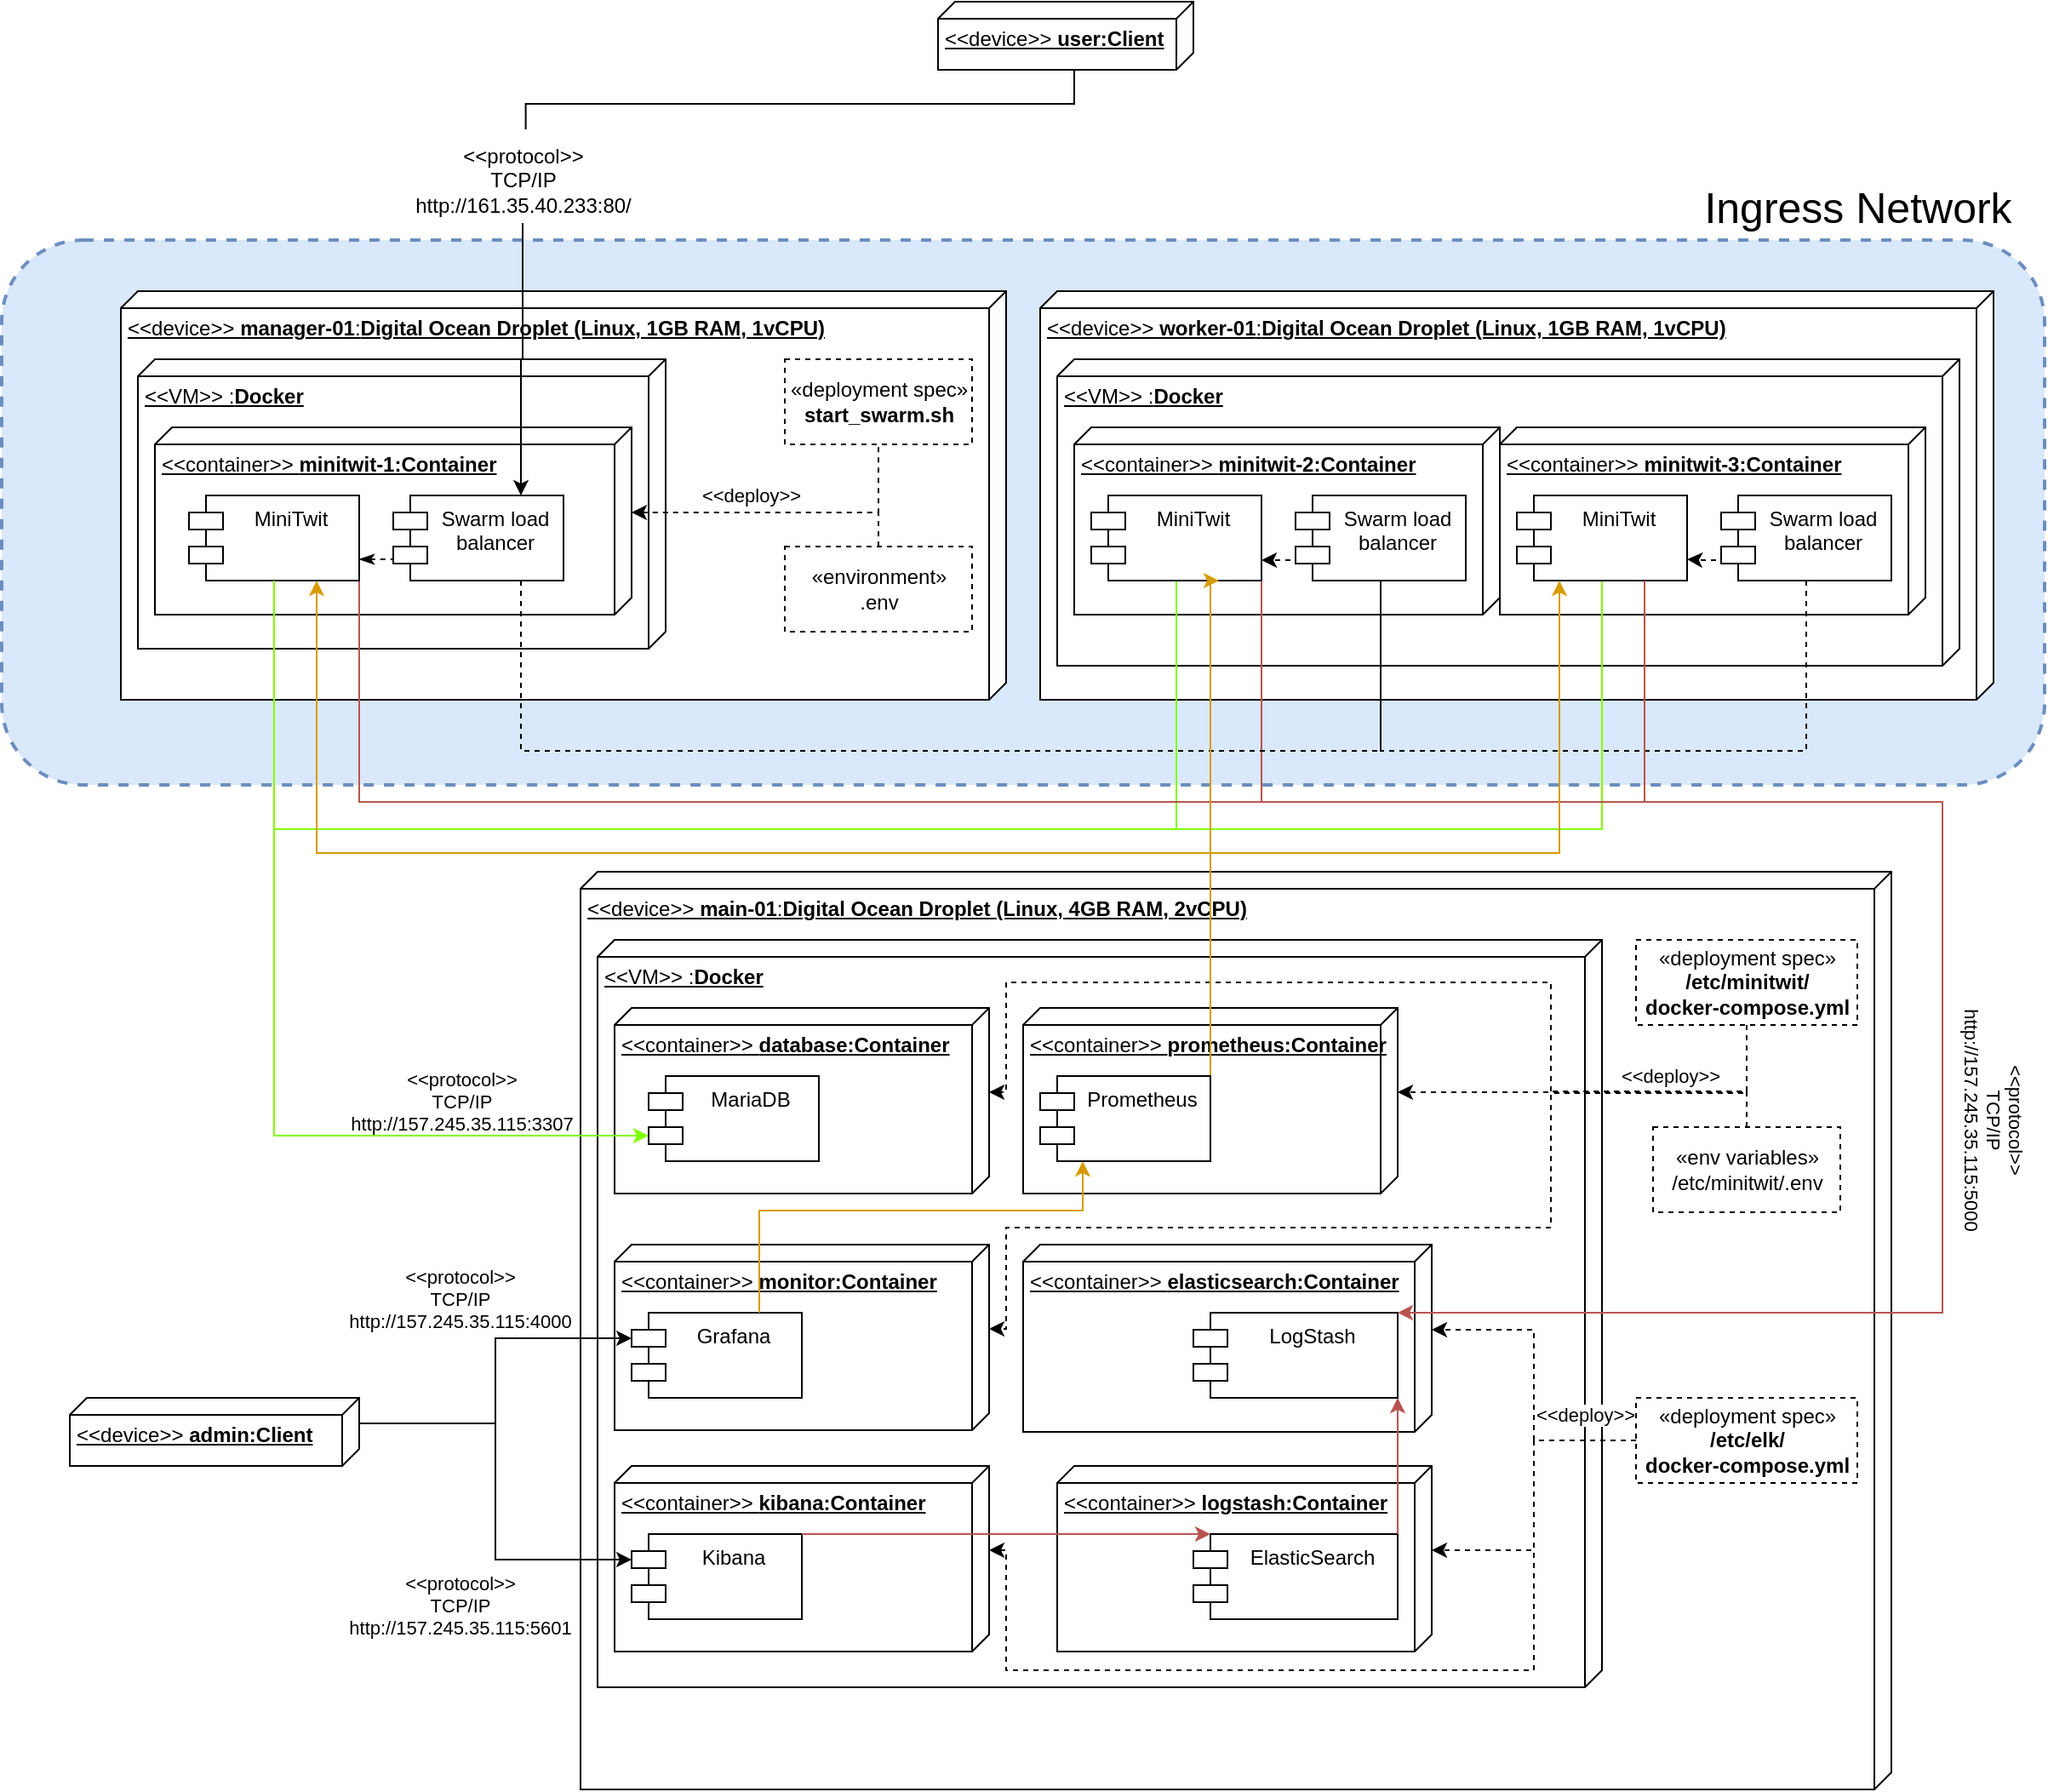 <mxfile version="13.0.7" type="device"><diagram id="WhboMrWUz8AwP-lAez6b" name="Page-1"><mxGraphModel dx="2013" dy="741" grid="1" gridSize="10" guides="1" tooltips="1" connect="1" arrows="1" fold="1" page="1" pageScale="1" pageWidth="827" pageHeight="1169" math="0" shadow="0"><root><mxCell id="0"/><mxCell id="1" parent="0"/><mxCell id="cfs1zRh17hnQJ8CCChb7-19" value="" style="rounded=1;whiteSpace=wrap;html=1;fillColor=#dae8fc;dashed=1;strokeWidth=2;strokeColor=#6c8ebf;" vertex="1" parent="1"><mxGeometry x="-710" y="270" width="1200" height="320" as="geometry"/></mxCell><mxCell id="cfs1zRh17hnQJ8CCChb7-3" value="&amp;lt;&amp;lt;device&amp;gt;&amp;gt;&amp;nbsp;&lt;b&gt;worker-01&lt;/b&gt;:&lt;b&gt;Digital Ocean Droplet (Linux, 1GB RAM, 1vCPU)&lt;/b&gt;" style="verticalAlign=top;align=left;spacingTop=8;spacingLeft=2;spacingRight=12;shape=cube;size=10;direction=south;fontStyle=4;html=1;" vertex="1" parent="1"><mxGeometry x="-100" y="300" width="560" height="240" as="geometry"/></mxCell><mxCell id="cfs1zRh17hnQJ8CCChb7-7" value="&amp;lt;&amp;lt;VM&amp;gt;&amp;gt; :&lt;b&gt;Docker&lt;/b&gt;" style="verticalAlign=top;align=left;spacingTop=8;spacingLeft=2;spacingRight=12;shape=cube;size=10;direction=south;fontStyle=4;html=1;" vertex="1" parent="1"><mxGeometry x="-90" y="340" width="530" height="180" as="geometry"/></mxCell><mxCell id="cfs1zRh17hnQJ8CCChb7-26" style="edgeStyle=orthogonalEdgeStyle;rounded=0;orthogonalLoop=1;jettySize=auto;html=1;exitX=0;exitY=0;exitDx=40;exitDy=70;exitPerimeter=0;entryX=0.513;entryY=-0.1;entryDx=0;entryDy=0;entryPerimeter=0;endArrow=none;endFill=0;strokeWidth=1;" edge="1" parent="1" source="cfs1zRh17hnQJ8CCChb7-1" target="cfs1zRh17hnQJ8CCChb7-25"><mxGeometry relative="1" as="geometry"/></mxCell><mxCell id="cfs1zRh17hnQJ8CCChb7-1" value="&amp;lt;&amp;lt;device&amp;gt;&amp;gt; &lt;b&gt;user:Client&lt;/b&gt;" style="verticalAlign=top;align=left;spacingTop=8;spacingLeft=2;spacingRight=12;shape=cube;size=10;direction=south;fontStyle=4;html=1;" vertex="1" parent="1"><mxGeometry x="-160" y="130" width="150" height="40" as="geometry"/></mxCell><mxCell id="cfs1zRh17hnQJ8CCChb7-5" value="&amp;lt;&amp;lt;container&amp;gt;&amp;gt; &lt;b&gt;minitwit-2:Container&lt;/b&gt;" style="verticalAlign=top;align=left;spacingTop=8;spacingLeft=2;spacingRight=12;shape=cube;size=10;direction=south;fontStyle=4;html=1;" vertex="1" parent="1"><mxGeometry x="-80" y="380" width="250" height="110" as="geometry"/></mxCell><mxCell id="cfs1zRh17hnQJ8CCChb7-6" value="&amp;lt;&amp;lt;container&amp;gt;&amp;gt; &lt;b&gt;minitwit-3:Container&lt;/b&gt;" style="verticalAlign=top;align=left;spacingTop=8;spacingLeft=2;spacingRight=12;shape=cube;size=10;direction=south;fontStyle=4;html=1;" vertex="1" parent="1"><mxGeometry x="170" y="380" width="250" height="110" as="geometry"/></mxCell><mxCell id="cfs1zRh17hnQJ8CCChb7-71" style="edgeStyle=orthogonalEdgeStyle;rounded=0;orthogonalLoop=1;jettySize=auto;html=1;exitX=0.5;exitY=1;exitDx=0;exitDy=0;entryX=0;entryY=0;entryDx=0;entryDy=35;entryPerimeter=0;startArrow=none;startFill=0;endArrow=classic;endFill=1;strokeColor=#80FF00;strokeWidth=1;" edge="1" parent="1" source="cfs1zRh17hnQJ8CCChb7-8" target="cfs1zRh17hnQJ8CCChb7-44"><mxGeometry relative="1" as="geometry"><Array as="points"><mxPoint x="-20" y="616"/><mxPoint x="-550" y="616"/><mxPoint x="-550" y="796"/></Array></mxGeometry></mxCell><mxCell id="cfs1zRh17hnQJ8CCChb7-83" style="edgeStyle=orthogonalEdgeStyle;rounded=0;orthogonalLoop=1;jettySize=auto;html=1;exitX=1;exitY=1;exitDx=0;exitDy=0;entryX=1;entryY=0;entryDx=0;entryDy=0;startArrow=none;startFill=0;endArrow=classic;endFill=1;strokeColor=#b85450;strokeWidth=1;fillColor=#f8cecc;" edge="1" parent="1" source="cfs1zRh17hnQJ8CCChb7-8" target="cfs1zRh17hnQJ8CCChb7-59"><mxGeometry relative="1" as="geometry"><Array as="points"><mxPoint x="30" y="600"/><mxPoint x="430" y="600"/><mxPoint x="430" y="900"/></Array></mxGeometry></mxCell><mxCell id="cfs1zRh17hnQJ8CCChb7-8" value="MiniTwit" style="shape=module;align=left;spacingLeft=20;align=center;verticalAlign=top;" vertex="1" parent="1"><mxGeometry x="-70" y="420" width="100" height="50" as="geometry"/></mxCell><mxCell id="cfs1zRh17hnQJ8CCChb7-72" style="edgeStyle=orthogonalEdgeStyle;rounded=0;orthogonalLoop=1;jettySize=auto;html=1;exitX=0.5;exitY=1;exitDx=0;exitDy=0;entryX=0;entryY=0;entryDx=0;entryDy=35;entryPerimeter=0;startArrow=none;startFill=0;endArrow=classic;endFill=1;strokeColor=#80FF00;strokeWidth=1;" edge="1" parent="1" source="cfs1zRh17hnQJ8CCChb7-9" target="cfs1zRh17hnQJ8CCChb7-44"><mxGeometry relative="1" as="geometry"><Array as="points"><mxPoint x="230" y="616"/><mxPoint x="-550" y="616"/><mxPoint x="-550" y="796"/></Array></mxGeometry></mxCell><mxCell id="cfs1zRh17hnQJ8CCChb7-9" value="MiniTwit" style="shape=module;align=left;spacingLeft=20;align=center;verticalAlign=top;" vertex="1" parent="1"><mxGeometry x="180" y="420" width="100" height="50" as="geometry"/></mxCell><mxCell id="cfs1zRh17hnQJ8CCChb7-10" value="&amp;lt;&amp;lt;device&amp;gt;&amp;gt; &lt;b&gt;manager-01&lt;/b&gt;:&lt;b&gt;Digital Ocean Droplet (Linux, 1GB RAM, 1vCPU)&lt;/b&gt;" style="verticalAlign=top;align=left;spacingTop=8;spacingLeft=2;spacingRight=12;shape=cube;size=10;direction=south;fontStyle=4;html=1;" vertex="1" parent="1"><mxGeometry x="-640" y="300" width="520" height="240" as="geometry"/></mxCell><mxCell id="cfs1zRh17hnQJ8CCChb7-11" value="&amp;lt;&amp;lt;VM&amp;gt;&amp;gt; :&lt;b&gt;Docker&lt;/b&gt;" style="verticalAlign=top;align=left;spacingTop=8;spacingLeft=2;spacingRight=12;shape=cube;size=10;direction=south;fontStyle=4;html=1;" vertex="1" parent="1"><mxGeometry x="-630" y="340" width="310" height="170" as="geometry"/></mxCell><mxCell id="cfs1zRh17hnQJ8CCChb7-35" style="edgeStyle=orthogonalEdgeStyle;rounded=0;orthogonalLoop=1;jettySize=auto;html=1;exitX=0;exitY=0;exitDx=50;exitDy=0;exitPerimeter=0;entryX=0.5;entryY=1;entryDx=0;entryDy=0;dashed=1;startArrow=classic;startFill=1;endArrow=none;endFill=0;strokeWidth=1;" edge="1" parent="1" source="cfs1zRh17hnQJ8CCChb7-12" target="cfs1zRh17hnQJ8CCChb7-32"><mxGeometry relative="1" as="geometry"/></mxCell><mxCell id="cfs1zRh17hnQJ8CCChb7-37" value="&amp;lt;&amp;lt;deploy&amp;gt;&amp;gt;" style="edgeLabel;html=1;align=center;verticalAlign=middle;resizable=0;points=[];" vertex="1" connectable="0" parent="cfs1zRh17hnQJ8CCChb7-35"><mxGeometry x="-0.243" y="1" relative="1" as="geometry"><mxPoint y="-9" as="offset"/></mxGeometry></mxCell><mxCell id="cfs1zRh17hnQJ8CCChb7-12" value="&amp;lt;&amp;lt;container&amp;gt;&amp;gt; &lt;b&gt;minitwit-1:Container&lt;/b&gt;" style="verticalAlign=top;align=left;spacingTop=8;spacingLeft=2;spacingRight=12;shape=cube;size=10;direction=south;fontStyle=4;html=1;" vertex="1" parent="1"><mxGeometry x="-620" y="380" width="280" height="110" as="geometry"/></mxCell><mxCell id="cfs1zRh17hnQJ8CCChb7-28" style="edgeStyle=orthogonalEdgeStyle;rounded=0;orthogonalLoop=1;jettySize=auto;html=1;exitX=1;exitY=0.75;exitDx=0;exitDy=0;entryX=0;entryY=0;entryDx=0;entryDy=35;entryPerimeter=0;dashed=1;endArrow=none;endFill=0;strokeWidth=1;startArrow=classicThin;startFill=1;" edge="1" parent="1" source="cfs1zRh17hnQJ8CCChb7-14" target="cfs1zRh17hnQJ8CCChb7-18"><mxGeometry relative="1" as="geometry"/></mxCell><mxCell id="cfs1zRh17hnQJ8CCChb7-84" style="edgeStyle=orthogonalEdgeStyle;rounded=0;orthogonalLoop=1;jettySize=auto;html=1;exitX=1;exitY=1;exitDx=0;exitDy=0;entryX=1;entryY=0;entryDx=0;entryDy=0;startArrow=none;startFill=0;endArrow=classic;endFill=1;strokeColor=#b85450;strokeWidth=1;fillColor=#f8cecc;" edge="1" parent="1" source="cfs1zRh17hnQJ8CCChb7-14" target="cfs1zRh17hnQJ8CCChb7-59"><mxGeometry relative="1" as="geometry"><Array as="points"><mxPoint x="-500" y="600"/><mxPoint x="430" y="600"/><mxPoint x="430" y="900"/></Array></mxGeometry></mxCell><mxCell id="cfs1zRh17hnQJ8CCChb7-14" value="MiniTwit" style="shape=module;align=left;spacingLeft=20;align=center;verticalAlign=top;" vertex="1" parent="1"><mxGeometry x="-600" y="420" width="100" height="50" as="geometry"/></mxCell><mxCell id="cfs1zRh17hnQJ8CCChb7-23" style="edgeStyle=orthogonalEdgeStyle;rounded=0;orthogonalLoop=1;jettySize=auto;html=1;exitX=0.75;exitY=1;exitDx=0;exitDy=0;entryX=0.5;entryY=1;entryDx=0;entryDy=0;dashed=1;strokeWidth=1;endArrow=none;endFill=0;" edge="1" parent="1" source="cfs1zRh17hnQJ8CCChb7-18" target="cfs1zRh17hnQJ8CCChb7-21"><mxGeometry relative="1" as="geometry"><Array as="points"><mxPoint x="-405" y="570"/><mxPoint x="100" y="570"/></Array></mxGeometry></mxCell><mxCell id="cfs1zRh17hnQJ8CCChb7-18" value="Swarm load&#10;balancer" style="shape=module;align=left;spacingLeft=20;align=center;verticalAlign=top;" vertex="1" parent="1"><mxGeometry x="-480" y="420" width="100" height="50" as="geometry"/></mxCell><mxCell id="cfs1zRh17hnQJ8CCChb7-20" value="&lt;font style=&quot;font-size: 25px&quot;&gt;Ingress Network&lt;/font&gt;" style="text;html=1;align=center;verticalAlign=middle;resizable=0;points=[];autosize=1;" vertex="1" parent="1"><mxGeometry x="280" y="240" width="200" height="20" as="geometry"/></mxCell><mxCell id="cfs1zRh17hnQJ8CCChb7-29" style="edgeStyle=orthogonalEdgeStyle;rounded=0;orthogonalLoop=1;jettySize=auto;html=1;exitX=0;exitY=0;exitDx=0;exitDy=35;exitPerimeter=0;dashed=1;startArrow=none;startFill=0;endArrow=classic;endFill=1;strokeWidth=1;" edge="1" parent="1" source="cfs1zRh17hnQJ8CCChb7-21"><mxGeometry relative="1" as="geometry"><mxPoint x="30" y="458" as="targetPoint"/><Array as="points"><mxPoint x="50" y="458"/></Array></mxGeometry></mxCell><mxCell id="cfs1zRh17hnQJ8CCChb7-21" value="Swarm load&#10;balancer" style="shape=module;align=left;spacingLeft=20;align=center;verticalAlign=top;" vertex="1" parent="1"><mxGeometry x="50" y="420" width="100" height="50" as="geometry"/></mxCell><mxCell id="cfs1zRh17hnQJ8CCChb7-24" style="edgeStyle=orthogonalEdgeStyle;rounded=0;orthogonalLoop=1;jettySize=auto;html=1;exitX=0.5;exitY=1;exitDx=0;exitDy=0;entryX=0.5;entryY=1;entryDx=0;entryDy=0;dashed=1;endArrow=none;endFill=0;strokeWidth=1;" edge="1" parent="1" source="cfs1zRh17hnQJ8CCChb7-22" target="cfs1zRh17hnQJ8CCChb7-21"><mxGeometry relative="1" as="geometry"><Array as="points"><mxPoint x="350" y="570"/><mxPoint x="100" y="570"/></Array></mxGeometry></mxCell><mxCell id="cfs1zRh17hnQJ8CCChb7-31" style="edgeStyle=orthogonalEdgeStyle;rounded=0;orthogonalLoop=1;jettySize=auto;html=1;exitX=0;exitY=0;exitDx=0;exitDy=35;exitPerimeter=0;entryX=1;entryY=0.75;entryDx=0;entryDy=0;dashed=1;startArrow=none;startFill=0;endArrow=classic;endFill=1;strokeWidth=1;" edge="1" parent="1" source="cfs1zRh17hnQJ8CCChb7-22" target="cfs1zRh17hnQJ8CCChb7-9"><mxGeometry relative="1" as="geometry"><Array as="points"><mxPoint x="300" y="458"/><mxPoint x="290" y="458"/></Array></mxGeometry></mxCell><mxCell id="cfs1zRh17hnQJ8CCChb7-22" value="Swarm load&#10;balancer" style="shape=module;align=left;spacingLeft=20;align=center;verticalAlign=top;" vertex="1" parent="1"><mxGeometry x="300" y="420" width="100" height="50" as="geometry"/></mxCell><mxCell id="cfs1zRh17hnQJ8CCChb7-27" style="edgeStyle=orthogonalEdgeStyle;rounded=0;orthogonalLoop=1;jettySize=auto;html=1;entryX=0.75;entryY=0;entryDx=0;entryDy=0;endArrow=classic;endFill=1;strokeWidth=1;startArrow=none;startFill=0;" edge="1" parent="1" source="cfs1zRh17hnQJ8CCChb7-25" target="cfs1zRh17hnQJ8CCChb7-18"><mxGeometry relative="1" as="geometry"/></mxCell><mxCell id="cfs1zRh17hnQJ8CCChb7-25" value="&lt;font style=&quot;font-size: 12px&quot;&gt;&amp;lt;&amp;lt;protocol&amp;gt;&amp;gt;&lt;br&gt;TCP/IP&lt;br&gt;http://161.35.40.233:80/&lt;/font&gt;" style="text;html=1;align=center;verticalAlign=middle;resizable=0;points=[];autosize=1;" vertex="1" parent="1"><mxGeometry x="-474" y="210" width="140" height="50" as="geometry"/></mxCell><mxCell id="cfs1zRh17hnQJ8CCChb7-32" value="«deployment spec»&lt;br&gt;&lt;b&gt;start_swarm.sh&lt;/b&gt;" style="html=1;dashed=1;strokeWidth=1;fillColor=none;" vertex="1" parent="1"><mxGeometry x="-250" y="340" width="110" height="50" as="geometry"/></mxCell><mxCell id="cfs1zRh17hnQJ8CCChb7-36" style="edgeStyle=orthogonalEdgeStyle;rounded=0;orthogonalLoop=1;jettySize=auto;html=1;exitX=0.5;exitY=0;exitDx=0;exitDy=0;dashed=1;startArrow=none;startFill=0;endArrow=none;endFill=0;strokeWidth=1;" edge="1" parent="1" source="cfs1zRh17hnQJ8CCChb7-34"><mxGeometry relative="1" as="geometry"><mxPoint x="-195" y="430" as="targetPoint"/></mxGeometry></mxCell><mxCell id="cfs1zRh17hnQJ8CCChb7-34" value="«environment»&lt;br&gt;.env" style="html=1;dashed=1;strokeWidth=1;fillColor=none;" vertex="1" parent="1"><mxGeometry x="-250" y="450" width="110" height="50" as="geometry"/></mxCell><mxCell id="cfs1zRh17hnQJ8CCChb7-38" value="&amp;lt;&amp;lt;device&amp;gt;&amp;gt; &lt;b&gt;main-01&lt;/b&gt;:&lt;b&gt;Digital Ocean Droplet (Linux, 4GB RAM, 2vCPU)&lt;/b&gt;" style="verticalAlign=top;align=left;spacingTop=8;spacingLeft=2;spacingRight=12;shape=cube;size=10;direction=south;fontStyle=4;html=1;" vertex="1" parent="1"><mxGeometry x="-370" y="641" width="770" height="539" as="geometry"/></mxCell><mxCell id="cfs1zRh17hnQJ8CCChb7-39" value="&amp;lt;&amp;lt;VM&amp;gt;&amp;gt; :&lt;b&gt;Docker&lt;/b&gt;" style="verticalAlign=top;align=left;spacingTop=8;spacingLeft=2;spacingRight=12;shape=cube;size=10;direction=south;fontStyle=4;html=1;" vertex="1" parent="1"><mxGeometry x="-360" y="681" width="590" height="439" as="geometry"/></mxCell><mxCell id="cfs1zRh17hnQJ8CCChb7-42" value="&amp;lt;&amp;lt;container&amp;gt;&amp;gt; &lt;b&gt;database:Container&lt;/b&gt;" style="verticalAlign=top;align=left;spacingTop=8;spacingLeft=2;spacingRight=12;shape=cube;size=10;direction=south;fontStyle=4;html=1;" vertex="1" parent="1"><mxGeometry x="-350" y="721" width="220" height="109" as="geometry"/></mxCell><mxCell id="cfs1zRh17hnQJ8CCChb7-44" value="MariaDB" style="shape=module;align=left;spacingLeft=20;align=center;verticalAlign=top;" vertex="1" parent="1"><mxGeometry x="-330" y="761" width="100" height="50" as="geometry"/></mxCell><mxCell id="cfs1zRh17hnQJ8CCChb7-61" style="edgeStyle=orthogonalEdgeStyle;rounded=0;orthogonalLoop=1;jettySize=auto;html=1;exitX=0.5;exitY=1;exitDx=0;exitDy=0;entryX=0;entryY=0;entryDx=49.5;entryDy=0;entryPerimeter=0;dashed=1;startArrow=none;startFill=0;endArrow=classic;endFill=1;strokeWidth=1;" edge="1" parent="1" source="cfs1zRh17hnQJ8CCChb7-47" target="cfs1zRh17hnQJ8CCChb7-52"><mxGeometry relative="1" as="geometry"/></mxCell><mxCell id="cfs1zRh17hnQJ8CCChb7-62" style="edgeStyle=orthogonalEdgeStyle;rounded=0;orthogonalLoop=1;jettySize=auto;html=1;exitX=0.5;exitY=1;exitDx=0;exitDy=0;entryX=0;entryY=0;entryDx=49.5;entryDy=0;entryPerimeter=0;dashed=1;startArrow=none;startFill=0;endArrow=classic;endFill=1;strokeWidth=1;" edge="1" parent="1" source="cfs1zRh17hnQJ8CCChb7-47" target="cfs1zRh17hnQJ8CCChb7-42"><mxGeometry relative="1" as="geometry"><Array as="points"><mxPoint x="315" y="771"/><mxPoint x="200" y="771"/><mxPoint x="200" y="706"/><mxPoint x="-120" y="706"/><mxPoint x="-120" y="771"/></Array></mxGeometry></mxCell><mxCell id="cfs1zRh17hnQJ8CCChb7-63" style="edgeStyle=orthogonalEdgeStyle;rounded=0;orthogonalLoop=1;jettySize=auto;html=1;exitX=0.5;exitY=1;exitDx=0;exitDy=0;entryX=0;entryY=0;entryDx=49.5;entryDy=0;entryPerimeter=0;dashed=1;startArrow=none;startFill=0;endArrow=classic;endFill=1;strokeWidth=1;" edge="1" parent="1" source="cfs1zRh17hnQJ8CCChb7-47" target="cfs1zRh17hnQJ8CCChb7-50"><mxGeometry relative="1" as="geometry"><Array as="points"><mxPoint x="315" y="770"/><mxPoint x="200" y="770"/><mxPoint x="200" y="850"/><mxPoint x="-120" y="850"/><mxPoint x="-120" y="910"/></Array></mxGeometry></mxCell><mxCell id="cfs1zRh17hnQJ8CCChb7-65" value="&amp;lt;&amp;lt;deploy&amp;gt;&amp;gt;" style="edgeLabel;html=1;align=center;verticalAlign=middle;resizable=0;points=[];" vertex="1" connectable="0" parent="cfs1zRh17hnQJ8CCChb7-63"><mxGeometry x="-0.673" y="-1" relative="1" as="geometry"><mxPoint x="18" y="-8" as="offset"/></mxGeometry></mxCell><mxCell id="cfs1zRh17hnQJ8CCChb7-47" value="«deployment spec»&lt;br&gt;&lt;b&gt;/etc/minitwit/&lt;br&gt;docker-compose.yml&lt;/b&gt;" style="html=1;dashed=1;strokeWidth=1;fillColor=none;" vertex="1" parent="1"><mxGeometry x="250" y="681" width="130" height="50" as="geometry"/></mxCell><mxCell id="cfs1zRh17hnQJ8CCChb7-64" style="edgeStyle=orthogonalEdgeStyle;rounded=0;orthogonalLoop=1;jettySize=auto;html=1;exitX=0.5;exitY=0;exitDx=0;exitDy=0;dashed=1;startArrow=none;startFill=0;endArrow=none;endFill=0;strokeWidth=1;" edge="1" parent="1" source="cfs1zRh17hnQJ8CCChb7-49"><mxGeometry relative="1" as="geometry"><mxPoint x="315" y="770" as="targetPoint"/></mxGeometry></mxCell><mxCell id="cfs1zRh17hnQJ8CCChb7-49" value="«env variables»&lt;br&gt;/etc/minitwit/.env" style="html=1;dashed=1;strokeWidth=1;fillColor=none;" vertex="1" parent="1"><mxGeometry x="260" y="791" width="110" height="50" as="geometry"/></mxCell><mxCell id="cfs1zRh17hnQJ8CCChb7-50" value="&amp;lt;&amp;lt;container&amp;gt;&amp;gt; &lt;b&gt;monitor:Container&lt;/b&gt;" style="verticalAlign=top;align=left;spacingTop=8;spacingLeft=2;spacingRight=12;shape=cube;size=10;direction=south;fontStyle=4;html=1;" vertex="1" parent="1"><mxGeometry x="-350" y="860" width="220" height="109" as="geometry"/></mxCell><mxCell id="cfs1zRh17hnQJ8CCChb7-51" value="Grafana" style="shape=module;align=left;spacingLeft=20;align=center;verticalAlign=top;" vertex="1" parent="1"><mxGeometry x="-340" y="900" width="100" height="50" as="geometry"/></mxCell><mxCell id="cfs1zRh17hnQJ8CCChb7-52" value="&amp;lt;&amp;lt;container&amp;gt;&amp;gt; &lt;b&gt;prometheus:Container&lt;/b&gt;" style="verticalAlign=top;align=left;spacingTop=8;spacingLeft=2;spacingRight=12;shape=cube;size=10;direction=south;fontStyle=4;html=1;" vertex="1" parent="1"><mxGeometry x="-110" y="721" width="220" height="109" as="geometry"/></mxCell><mxCell id="cfs1zRh17hnQJ8CCChb7-75" style="edgeStyle=orthogonalEdgeStyle;rounded=0;orthogonalLoop=1;jettySize=auto;html=1;exitX=1;exitY=0;exitDx=0;exitDy=0;entryX=0.25;entryY=1;entryDx=0;entryDy=0;startArrow=none;startFill=0;endArrow=classic;endFill=1;strokeColor=#d79b00;strokeWidth=1;fillColor=#ffe6cc;" edge="1" parent="1" source="cfs1zRh17hnQJ8CCChb7-53" target="cfs1zRh17hnQJ8CCChb7-9"><mxGeometry relative="1" as="geometry"><Array as="points"><mxPoint y="630"/><mxPoint x="205" y="630"/></Array></mxGeometry></mxCell><mxCell id="cfs1zRh17hnQJ8CCChb7-76" style="edgeStyle=orthogonalEdgeStyle;rounded=0;orthogonalLoop=1;jettySize=auto;html=1;exitX=1;exitY=0;exitDx=0;exitDy=0;entryX=0.75;entryY=1;entryDx=0;entryDy=0;startArrow=none;startFill=0;endArrow=classic;endFill=1;strokeColor=#d79b00;strokeWidth=1;fillColor=#ffe6cc;" edge="1" parent="1" source="cfs1zRh17hnQJ8CCChb7-53" target="cfs1zRh17hnQJ8CCChb7-8"><mxGeometry relative="1" as="geometry"><Array as="points"><mxPoint y="470"/></Array></mxGeometry></mxCell><mxCell id="cfs1zRh17hnQJ8CCChb7-77" style="edgeStyle=orthogonalEdgeStyle;rounded=0;orthogonalLoop=1;jettySize=auto;html=1;exitX=1;exitY=0;exitDx=0;exitDy=0;entryX=0.75;entryY=1;entryDx=0;entryDy=0;startArrow=none;startFill=0;endArrow=classic;endFill=1;strokeColor=#d79b00;strokeWidth=1;fillColor=#ffe6cc;" edge="1" parent="1" source="cfs1zRh17hnQJ8CCChb7-53" target="cfs1zRh17hnQJ8CCChb7-14"><mxGeometry relative="1" as="geometry"><Array as="points"><mxPoint y="630"/><mxPoint x="-525" y="630"/></Array></mxGeometry></mxCell><mxCell id="cfs1zRh17hnQJ8CCChb7-53" value="Prometheus" style="shape=module;align=left;spacingLeft=20;align=center;verticalAlign=top;" vertex="1" parent="1"><mxGeometry x="-100" y="761" width="100" height="50" as="geometry"/></mxCell><mxCell id="cfs1zRh17hnQJ8CCChb7-54" value="&amp;lt;&amp;lt;container&amp;gt;&amp;gt; &lt;b&gt;kibana:Container&lt;/b&gt;" style="verticalAlign=top;align=left;spacingTop=8;spacingLeft=2;spacingRight=12;shape=cube;size=10;direction=south;fontStyle=4;html=1;" vertex="1" parent="1"><mxGeometry x="-350" y="990" width="220" height="109" as="geometry"/></mxCell><mxCell id="cfs1zRh17hnQJ8CCChb7-55" value="Kibana" style="shape=module;align=left;spacingLeft=20;align=center;verticalAlign=top;" vertex="1" parent="1"><mxGeometry x="-340" y="1030" width="100" height="50" as="geometry"/></mxCell><mxCell id="cfs1zRh17hnQJ8CCChb7-56" value="&amp;lt;&amp;lt;container&amp;gt;&amp;gt; &lt;b&gt;logstash:Container&lt;/b&gt;" style="verticalAlign=top;align=left;spacingTop=8;spacingLeft=2;spacingRight=12;shape=cube;size=10;direction=south;fontStyle=4;html=1;" vertex="1" parent="1"><mxGeometry x="-90" y="990" width="220" height="109" as="geometry"/></mxCell><mxCell id="cfs1zRh17hnQJ8CCChb7-57" value="ElasticSearch" style="shape=module;align=left;spacingLeft=20;align=center;verticalAlign=top;" vertex="1" parent="1"><mxGeometry x="-10" y="1030" width="120" height="50" as="geometry"/></mxCell><mxCell id="cfs1zRh17hnQJ8CCChb7-58" value="&amp;lt;&amp;lt;container&amp;gt;&amp;gt; &lt;b&gt;elasticsearch:Container&lt;/b&gt;" style="verticalAlign=top;align=left;spacingTop=8;spacingLeft=2;spacingRight=12;shape=cube;size=10;direction=south;fontStyle=4;html=1;" vertex="1" parent="1"><mxGeometry x="-110" y="860" width="240" height="110" as="geometry"/></mxCell><mxCell id="cfs1zRh17hnQJ8CCChb7-86" style="edgeStyle=orthogonalEdgeStyle;rounded=0;orthogonalLoop=1;jettySize=auto;html=1;exitX=1;exitY=1;exitDx=0;exitDy=0;entryX=1;entryY=0;entryDx=0;entryDy=0;startArrow=classic;startFill=1;endArrow=none;endFill=0;strokeColor=#b85450;strokeWidth=1;fillColor=#f8cecc;" edge="1" parent="1" source="cfs1zRh17hnQJ8CCChb7-59" target="cfs1zRh17hnQJ8CCChb7-57"><mxGeometry relative="1" as="geometry"/></mxCell><mxCell id="cfs1zRh17hnQJ8CCChb7-59" value="LogStash" style="shape=module;align=left;spacingLeft=20;align=center;verticalAlign=top;" vertex="1" parent="1"><mxGeometry x="-10" y="900" width="120" height="50" as="geometry"/></mxCell><mxCell id="cfs1zRh17hnQJ8CCChb7-66" style="edgeStyle=orthogonalEdgeStyle;rounded=0;orthogonalLoop=1;jettySize=auto;html=1;exitX=0;exitY=0.5;exitDx=0;exitDy=0;entryX=0;entryY=0;entryDx=50;entryDy=0;entryPerimeter=0;dashed=1;startArrow=none;startFill=0;endArrow=classic;endFill=1;strokeWidth=1;" edge="1" parent="1" source="cfs1zRh17hnQJ8CCChb7-60" target="cfs1zRh17hnQJ8CCChb7-58"><mxGeometry relative="1" as="geometry"/></mxCell><mxCell id="cfs1zRh17hnQJ8CCChb7-67" style="edgeStyle=orthogonalEdgeStyle;rounded=0;orthogonalLoop=1;jettySize=auto;html=1;exitX=0;exitY=0.5;exitDx=0;exitDy=0;entryX=0;entryY=0;entryDx=49.5;entryDy=0;entryPerimeter=0;dashed=1;startArrow=none;startFill=0;endArrow=classic;endFill=1;strokeWidth=1;" edge="1" parent="1" source="cfs1zRh17hnQJ8CCChb7-60" target="cfs1zRh17hnQJ8CCChb7-56"><mxGeometry relative="1" as="geometry"/></mxCell><mxCell id="cfs1zRh17hnQJ8CCChb7-68" style="edgeStyle=orthogonalEdgeStyle;rounded=0;orthogonalLoop=1;jettySize=auto;html=1;exitX=0;exitY=0.5;exitDx=0;exitDy=0;entryX=0;entryY=0;entryDx=49.5;entryDy=0;entryPerimeter=0;dashed=1;startArrow=none;startFill=0;endArrow=classic;endFill=1;strokeWidth=1;" edge="1" parent="1" source="cfs1zRh17hnQJ8CCChb7-60" target="cfs1zRh17hnQJ8CCChb7-54"><mxGeometry relative="1" as="geometry"><Array as="points"><mxPoint x="190" y="975"/><mxPoint x="190" y="1110"/><mxPoint x="-120" y="1110"/><mxPoint x="-120" y="1040"/></Array></mxGeometry></mxCell><mxCell id="cfs1zRh17hnQJ8CCChb7-69" value="&amp;lt;&amp;lt;deploy&amp;gt;&amp;gt;" style="edgeLabel;html=1;align=center;verticalAlign=middle;resizable=0;points=[];" vertex="1" connectable="0" parent="cfs1zRh17hnQJ8CCChb7-68"><mxGeometry x="-0.853" y="-3" relative="1" as="geometry"><mxPoint x="13" y="-12" as="offset"/></mxGeometry></mxCell><mxCell id="cfs1zRh17hnQJ8CCChb7-60" value="«deployment spec»&lt;br&gt;&lt;b&gt;/etc/elk/&lt;br&gt;docker-compose.yml&lt;/b&gt;" style="html=1;dashed=1;strokeWidth=1;fillColor=none;" vertex="1" parent="1"><mxGeometry x="250" y="950" width="130" height="50" as="geometry"/></mxCell><mxCell id="cfs1zRh17hnQJ8CCChb7-70" style="edgeStyle=orthogonalEdgeStyle;rounded=0;orthogonalLoop=1;jettySize=auto;html=1;exitX=0.5;exitY=1;exitDx=0;exitDy=0;entryX=0;entryY=0;entryDx=0;entryDy=35;entryPerimeter=0;startArrow=none;startFill=0;endArrow=classic;endFill=1;strokeWidth=1;strokeColor=#80FF00;" edge="1" parent="1" source="cfs1zRh17hnQJ8CCChb7-14" target="cfs1zRh17hnQJ8CCChb7-44"><mxGeometry relative="1" as="geometry"/></mxCell><mxCell id="cfs1zRh17hnQJ8CCChb7-73" value="&amp;lt;&amp;lt;protocol&amp;gt;&amp;gt;&lt;br&gt;TCP/IP&lt;br&gt;http://157.245.35.115:3307" style="edgeLabel;html=1;align=center;verticalAlign=middle;resizable=0;points=[];labelBackgroundColor=none;" vertex="1" connectable="0" parent="cfs1zRh17hnQJ8CCChb7-70"><mxGeometry x="0.7" y="2" relative="1" as="geometry"><mxPoint x="-28" y="-18.5" as="offset"/></mxGeometry></mxCell><mxCell id="cfs1zRh17hnQJ8CCChb7-88" style="edgeStyle=orthogonalEdgeStyle;rounded=0;orthogonalLoop=1;jettySize=auto;html=1;exitX=0;exitY=0;exitDx=15;exitDy=0;exitPerimeter=0;entryX=0;entryY=0;entryDx=0;entryDy=15;entryPerimeter=0;startArrow=none;startFill=0;endArrow=classic;endFill=1;strokeColor=#000000;strokeWidth=1;" edge="1" parent="1" source="cfs1zRh17hnQJ8CCChb7-81" target="cfs1zRh17hnQJ8CCChb7-51"><mxGeometry relative="1" as="geometry"/></mxCell><mxCell id="cfs1zRh17hnQJ8CCChb7-89" style="edgeStyle=orthogonalEdgeStyle;rounded=0;orthogonalLoop=1;jettySize=auto;html=1;exitX=0;exitY=0;exitDx=15;exitDy=0;exitPerimeter=0;entryX=0;entryY=0;entryDx=0;entryDy=15;entryPerimeter=0;startArrow=none;startFill=0;endArrow=classic;endFill=1;strokeColor=#000000;strokeWidth=1;" edge="1" parent="1" source="cfs1zRh17hnQJ8CCChb7-81" target="cfs1zRh17hnQJ8CCChb7-55"><mxGeometry relative="1" as="geometry"/></mxCell><mxCell id="cfs1zRh17hnQJ8CCChb7-81" value="&amp;lt;&amp;lt;device&amp;gt;&amp;gt; &lt;b&gt;admin:Client&lt;/b&gt;" style="verticalAlign=top;align=left;spacingTop=8;spacingLeft=2;spacingRight=12;shape=cube;size=10;direction=south;fontStyle=4;html=1;" vertex="1" parent="1"><mxGeometry x="-670" y="950" width="170" height="40" as="geometry"/></mxCell><mxCell id="cfs1zRh17hnQJ8CCChb7-82" style="edgeStyle=orthogonalEdgeStyle;rounded=0;orthogonalLoop=1;jettySize=auto;html=1;exitX=0.75;exitY=1;exitDx=0;exitDy=0;entryX=1;entryY=0;entryDx=0;entryDy=0;startArrow=none;startFill=0;endArrow=classic;endFill=1;strokeColor=#b85450;strokeWidth=1;fillColor=#f8cecc;" edge="1" parent="1" source="cfs1zRh17hnQJ8CCChb7-9" target="cfs1zRh17hnQJ8CCChb7-59"><mxGeometry relative="1" as="geometry"><Array as="points"><mxPoint x="255" y="600"/><mxPoint x="430" y="600"/><mxPoint x="430" y="900"/></Array></mxGeometry></mxCell><mxCell id="cfs1zRh17hnQJ8CCChb7-85" value="&amp;lt;&amp;lt;protocol&amp;gt;&amp;gt;&lt;br&gt;TCP/IP&lt;br&gt;http://157.245.35.115:5000" style="edgeLabel;html=1;align=center;verticalAlign=middle;resizable=0;points=[];labelBackgroundColor=none;rotation=90;" vertex="1" connectable="0" parent="cfs1zRh17hnQJ8CCChb7-82"><mxGeometry x="0.068" y="-3" relative="1" as="geometry"><mxPoint x="33" y="-3" as="offset"/></mxGeometry></mxCell><mxCell id="cfs1zRh17hnQJ8CCChb7-87" style="edgeStyle=orthogonalEdgeStyle;rounded=0;orthogonalLoop=1;jettySize=auto;html=1;exitX=1;exitY=0;exitDx=0;exitDy=0;entryX=0;entryY=0;entryDx=10;entryDy=0;entryPerimeter=0;startArrow=none;startFill=0;endArrow=classic;endFill=1;strokeColor=#b85450;strokeWidth=1;fillColor=#f8cecc;" edge="1" parent="1" source="cfs1zRh17hnQJ8CCChb7-55" target="cfs1zRh17hnQJ8CCChb7-57"><mxGeometry relative="1" as="geometry"><Array as="points"><mxPoint x="-120" y="1030"/><mxPoint x="-120" y="1030"/></Array></mxGeometry></mxCell><mxCell id="cfs1zRh17hnQJ8CCChb7-79" style="edgeStyle=orthogonalEdgeStyle;rounded=0;orthogonalLoop=1;jettySize=auto;html=1;exitX=0.75;exitY=0;exitDx=0;exitDy=0;entryX=0.25;entryY=1;entryDx=0;entryDy=0;startArrow=none;startFill=0;endArrow=classic;endFill=1;strokeColor=#d79b00;strokeWidth=1;fillColor=#ffe6cc;" edge="1" parent="1" source="cfs1zRh17hnQJ8CCChb7-51" target="cfs1zRh17hnQJ8CCChb7-53"><mxGeometry relative="1" as="geometry"><Array as="points"><mxPoint x="-265" y="840"/><mxPoint x="-75" y="840"/></Array></mxGeometry></mxCell><mxCell id="cfs1zRh17hnQJ8CCChb7-90" value="&amp;lt;&amp;lt;protocol&amp;gt;&amp;gt;&lt;br&gt;TCP/IP&lt;br&gt;http://157.245.35.115:4000" style="edgeLabel;html=1;align=center;verticalAlign=middle;resizable=0;points=[];labelBackgroundColor=none;" vertex="1" connectable="0" parent="1"><mxGeometry x="-413" y="910.5" as="geometry"><mxPoint x="-28" y="-18.5" as="offset"/></mxGeometry></mxCell><mxCell id="cfs1zRh17hnQJ8CCChb7-91" value="&amp;lt;&amp;lt;protocol&amp;gt;&amp;gt;&lt;br&gt;TCP/IP&lt;br&gt;http://157.245.35.115:5601" style="edgeLabel;html=1;align=center;verticalAlign=middle;resizable=0;points=[];labelBackgroundColor=none;" vertex="1" connectable="0" parent="1"><mxGeometry x="-413" y="1090" as="geometry"><mxPoint x="-28" y="-18.5" as="offset"/></mxGeometry></mxCell></root></mxGraphModel></diagram></mxfile>